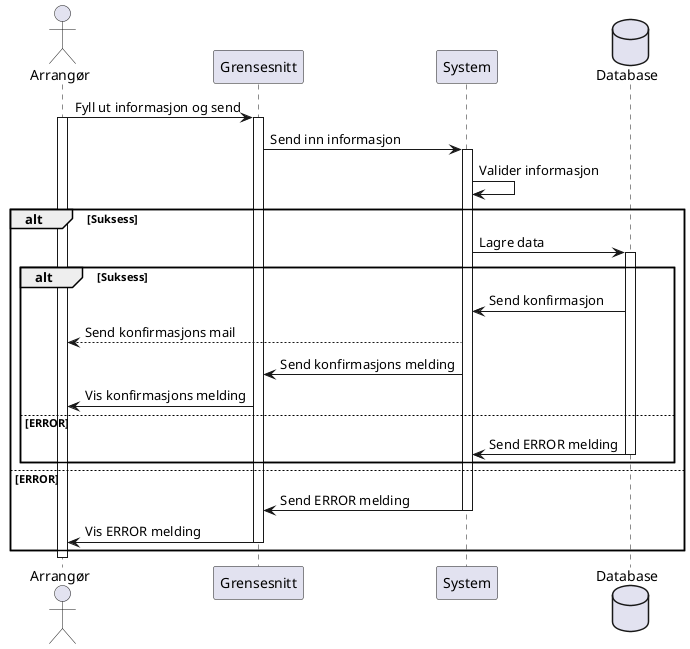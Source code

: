 @startuml
actor Arrangør
participant Grensesnitt
participant System
database Database

Arrangør -> Grensesnitt: Fyll ut informasjon og send
activate Arrangør
activate Grensesnitt
Grensesnitt -> System: Send inn informasjon
activate System
System -> System: Valider informasjon

alt Suksess
System -> Database: Lagre data
activate Database
    alt Suksess
    Database -> System: Send konfirmasjon
    System --> Arrangør: Send konfirmasjons mail
    System -> Grensesnitt: Send konfirmasjons melding
    Grensesnitt -> Arrangør: Vis konfirmasjons melding
    else ERROR
    Database -> System: Send ERROR melding
    deactivate Database
    end
else ERROR
System -> Grensesnitt: Send ERROR melding
deactivate System
Grensesnitt -> Arrangør: Vis ERROR melding
deactivate Grensesnitt
end
deactivate Arrangør
@enduml